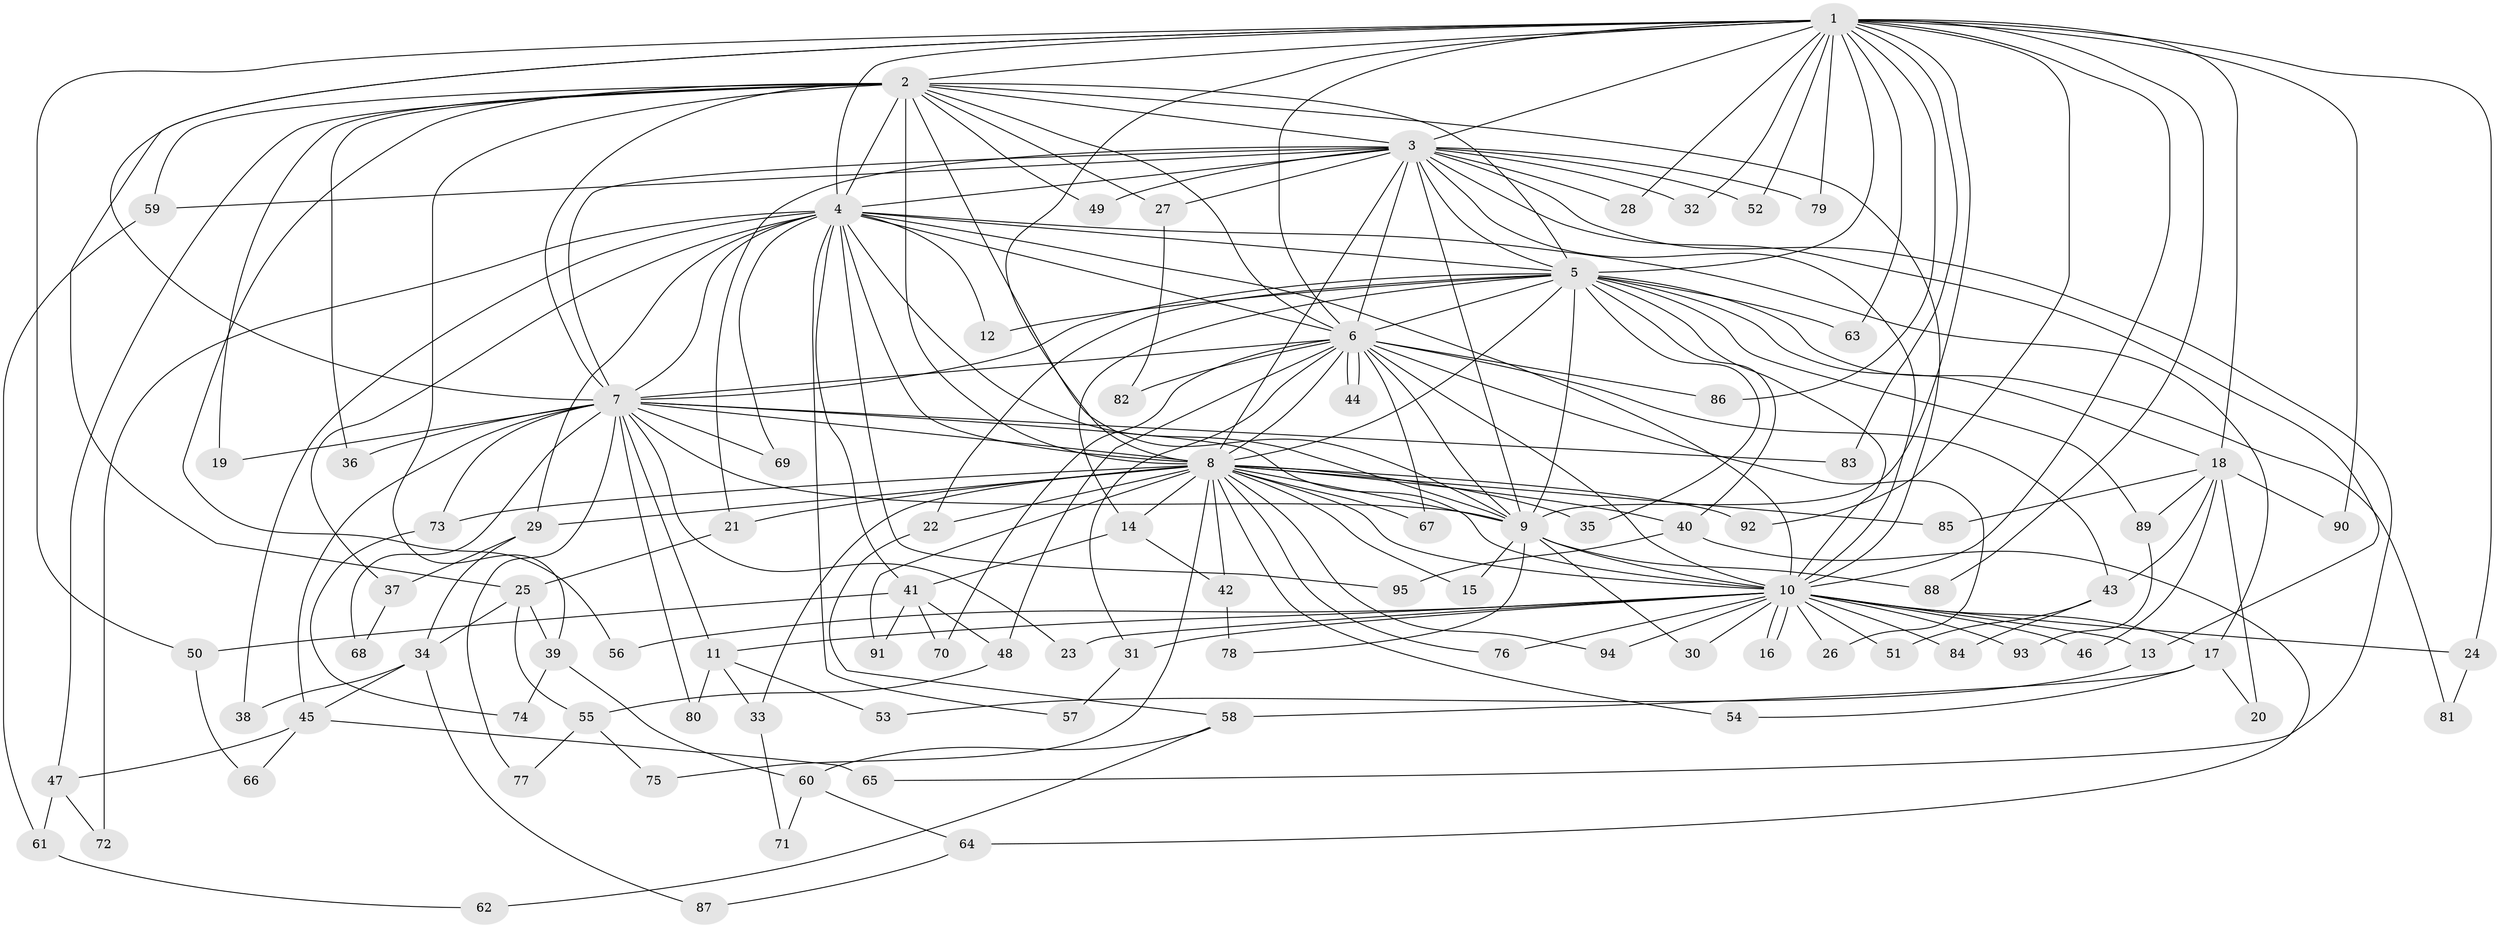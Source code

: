 // Generated by graph-tools (version 1.1) at 2025/14/03/09/25 04:14:11]
// undirected, 95 vertices, 215 edges
graph export_dot {
graph [start="1"]
  node [color=gray90,style=filled];
  1;
  2;
  3;
  4;
  5;
  6;
  7;
  8;
  9;
  10;
  11;
  12;
  13;
  14;
  15;
  16;
  17;
  18;
  19;
  20;
  21;
  22;
  23;
  24;
  25;
  26;
  27;
  28;
  29;
  30;
  31;
  32;
  33;
  34;
  35;
  36;
  37;
  38;
  39;
  40;
  41;
  42;
  43;
  44;
  45;
  46;
  47;
  48;
  49;
  50;
  51;
  52;
  53;
  54;
  55;
  56;
  57;
  58;
  59;
  60;
  61;
  62;
  63;
  64;
  65;
  66;
  67;
  68;
  69;
  70;
  71;
  72;
  73;
  74;
  75;
  76;
  77;
  78;
  79;
  80;
  81;
  82;
  83;
  84;
  85;
  86;
  87;
  88;
  89;
  90;
  91;
  92;
  93;
  94;
  95;
  1 -- 2;
  1 -- 3;
  1 -- 4;
  1 -- 5;
  1 -- 6;
  1 -- 7;
  1 -- 8;
  1 -- 9;
  1 -- 10;
  1 -- 18;
  1 -- 24;
  1 -- 25;
  1 -- 28;
  1 -- 32;
  1 -- 50;
  1 -- 52;
  1 -- 63;
  1 -- 79;
  1 -- 83;
  1 -- 86;
  1 -- 88;
  1 -- 90;
  1 -- 92;
  2 -- 3;
  2 -- 4;
  2 -- 5;
  2 -- 6;
  2 -- 7;
  2 -- 8;
  2 -- 9;
  2 -- 10;
  2 -- 19;
  2 -- 27;
  2 -- 36;
  2 -- 39;
  2 -- 47;
  2 -- 49;
  2 -- 56;
  2 -- 59;
  3 -- 4;
  3 -- 5;
  3 -- 6;
  3 -- 7;
  3 -- 8;
  3 -- 9;
  3 -- 10;
  3 -- 13;
  3 -- 21;
  3 -- 27;
  3 -- 28;
  3 -- 32;
  3 -- 49;
  3 -- 52;
  3 -- 59;
  3 -- 65;
  3 -- 79;
  4 -- 5;
  4 -- 6;
  4 -- 7;
  4 -- 8;
  4 -- 9;
  4 -- 10;
  4 -- 12;
  4 -- 17;
  4 -- 29;
  4 -- 37;
  4 -- 38;
  4 -- 41;
  4 -- 57;
  4 -- 69;
  4 -- 72;
  4 -- 95;
  5 -- 6;
  5 -- 7;
  5 -- 8;
  5 -- 9;
  5 -- 10;
  5 -- 12;
  5 -- 14;
  5 -- 18;
  5 -- 22;
  5 -- 35;
  5 -- 40;
  5 -- 63;
  5 -- 81;
  5 -- 89;
  6 -- 7;
  6 -- 8;
  6 -- 9;
  6 -- 10;
  6 -- 26;
  6 -- 31;
  6 -- 43;
  6 -- 44;
  6 -- 44;
  6 -- 48;
  6 -- 67;
  6 -- 70;
  6 -- 82;
  6 -- 86;
  7 -- 8;
  7 -- 9;
  7 -- 10;
  7 -- 11;
  7 -- 19;
  7 -- 23;
  7 -- 36;
  7 -- 45;
  7 -- 68;
  7 -- 69;
  7 -- 73;
  7 -- 77;
  7 -- 80;
  7 -- 83;
  8 -- 9;
  8 -- 10;
  8 -- 14;
  8 -- 15;
  8 -- 21;
  8 -- 22;
  8 -- 29;
  8 -- 33;
  8 -- 35;
  8 -- 40;
  8 -- 42;
  8 -- 54;
  8 -- 67;
  8 -- 73;
  8 -- 75;
  8 -- 76;
  8 -- 85;
  8 -- 91;
  8 -- 92;
  8 -- 94;
  9 -- 10;
  9 -- 15;
  9 -- 30;
  9 -- 78;
  9 -- 88;
  10 -- 11;
  10 -- 13;
  10 -- 16;
  10 -- 16;
  10 -- 17;
  10 -- 23;
  10 -- 24;
  10 -- 26;
  10 -- 30;
  10 -- 31;
  10 -- 46;
  10 -- 51;
  10 -- 56;
  10 -- 76;
  10 -- 84;
  10 -- 93;
  10 -- 94;
  11 -- 33;
  11 -- 53;
  11 -- 80;
  13 -- 53;
  14 -- 41;
  14 -- 42;
  17 -- 20;
  17 -- 54;
  17 -- 58;
  18 -- 20;
  18 -- 43;
  18 -- 46;
  18 -- 85;
  18 -- 89;
  18 -- 90;
  21 -- 25;
  22 -- 58;
  24 -- 81;
  25 -- 34;
  25 -- 39;
  25 -- 55;
  27 -- 82;
  29 -- 34;
  29 -- 37;
  31 -- 57;
  33 -- 71;
  34 -- 38;
  34 -- 45;
  34 -- 87;
  37 -- 68;
  39 -- 60;
  39 -- 74;
  40 -- 64;
  40 -- 95;
  41 -- 48;
  41 -- 50;
  41 -- 70;
  41 -- 91;
  42 -- 78;
  43 -- 51;
  43 -- 84;
  45 -- 47;
  45 -- 65;
  45 -- 66;
  47 -- 61;
  47 -- 72;
  48 -- 55;
  50 -- 66;
  55 -- 75;
  55 -- 77;
  58 -- 60;
  58 -- 62;
  59 -- 61;
  60 -- 64;
  60 -- 71;
  61 -- 62;
  64 -- 87;
  73 -- 74;
  89 -- 93;
}
